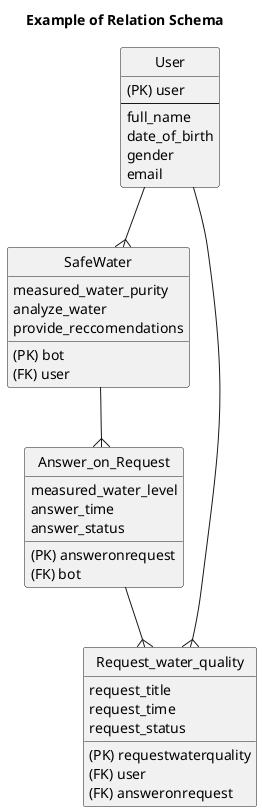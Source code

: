@startuml
title Example of Relation Schema

hide circle

entity "User" as t01 {
    (PK) user
    --
    full_name
    date_of_birth
    gender
    email
}

entity "SafeWater" as t02 {
    (PK) bot
    measured_water_purity
    analyze_water
    provide_reccomendations
    (FK) user

}

entity "Answer_on_Request" as t03 {
    (PK) answeronrequest
    measured_water_level
    answer_time
    answer_status
    (FK) bot

}

entity "Request_water_quality" as t04 {
    (PK) requestwaterquality
    request_title
    request_time
    request_status
    (FK) user
    (FK) answeronrequest

}

t01 --{ t02

t02 --{ t03

t03 --{ t04

t01 --{ t04
@enduml
